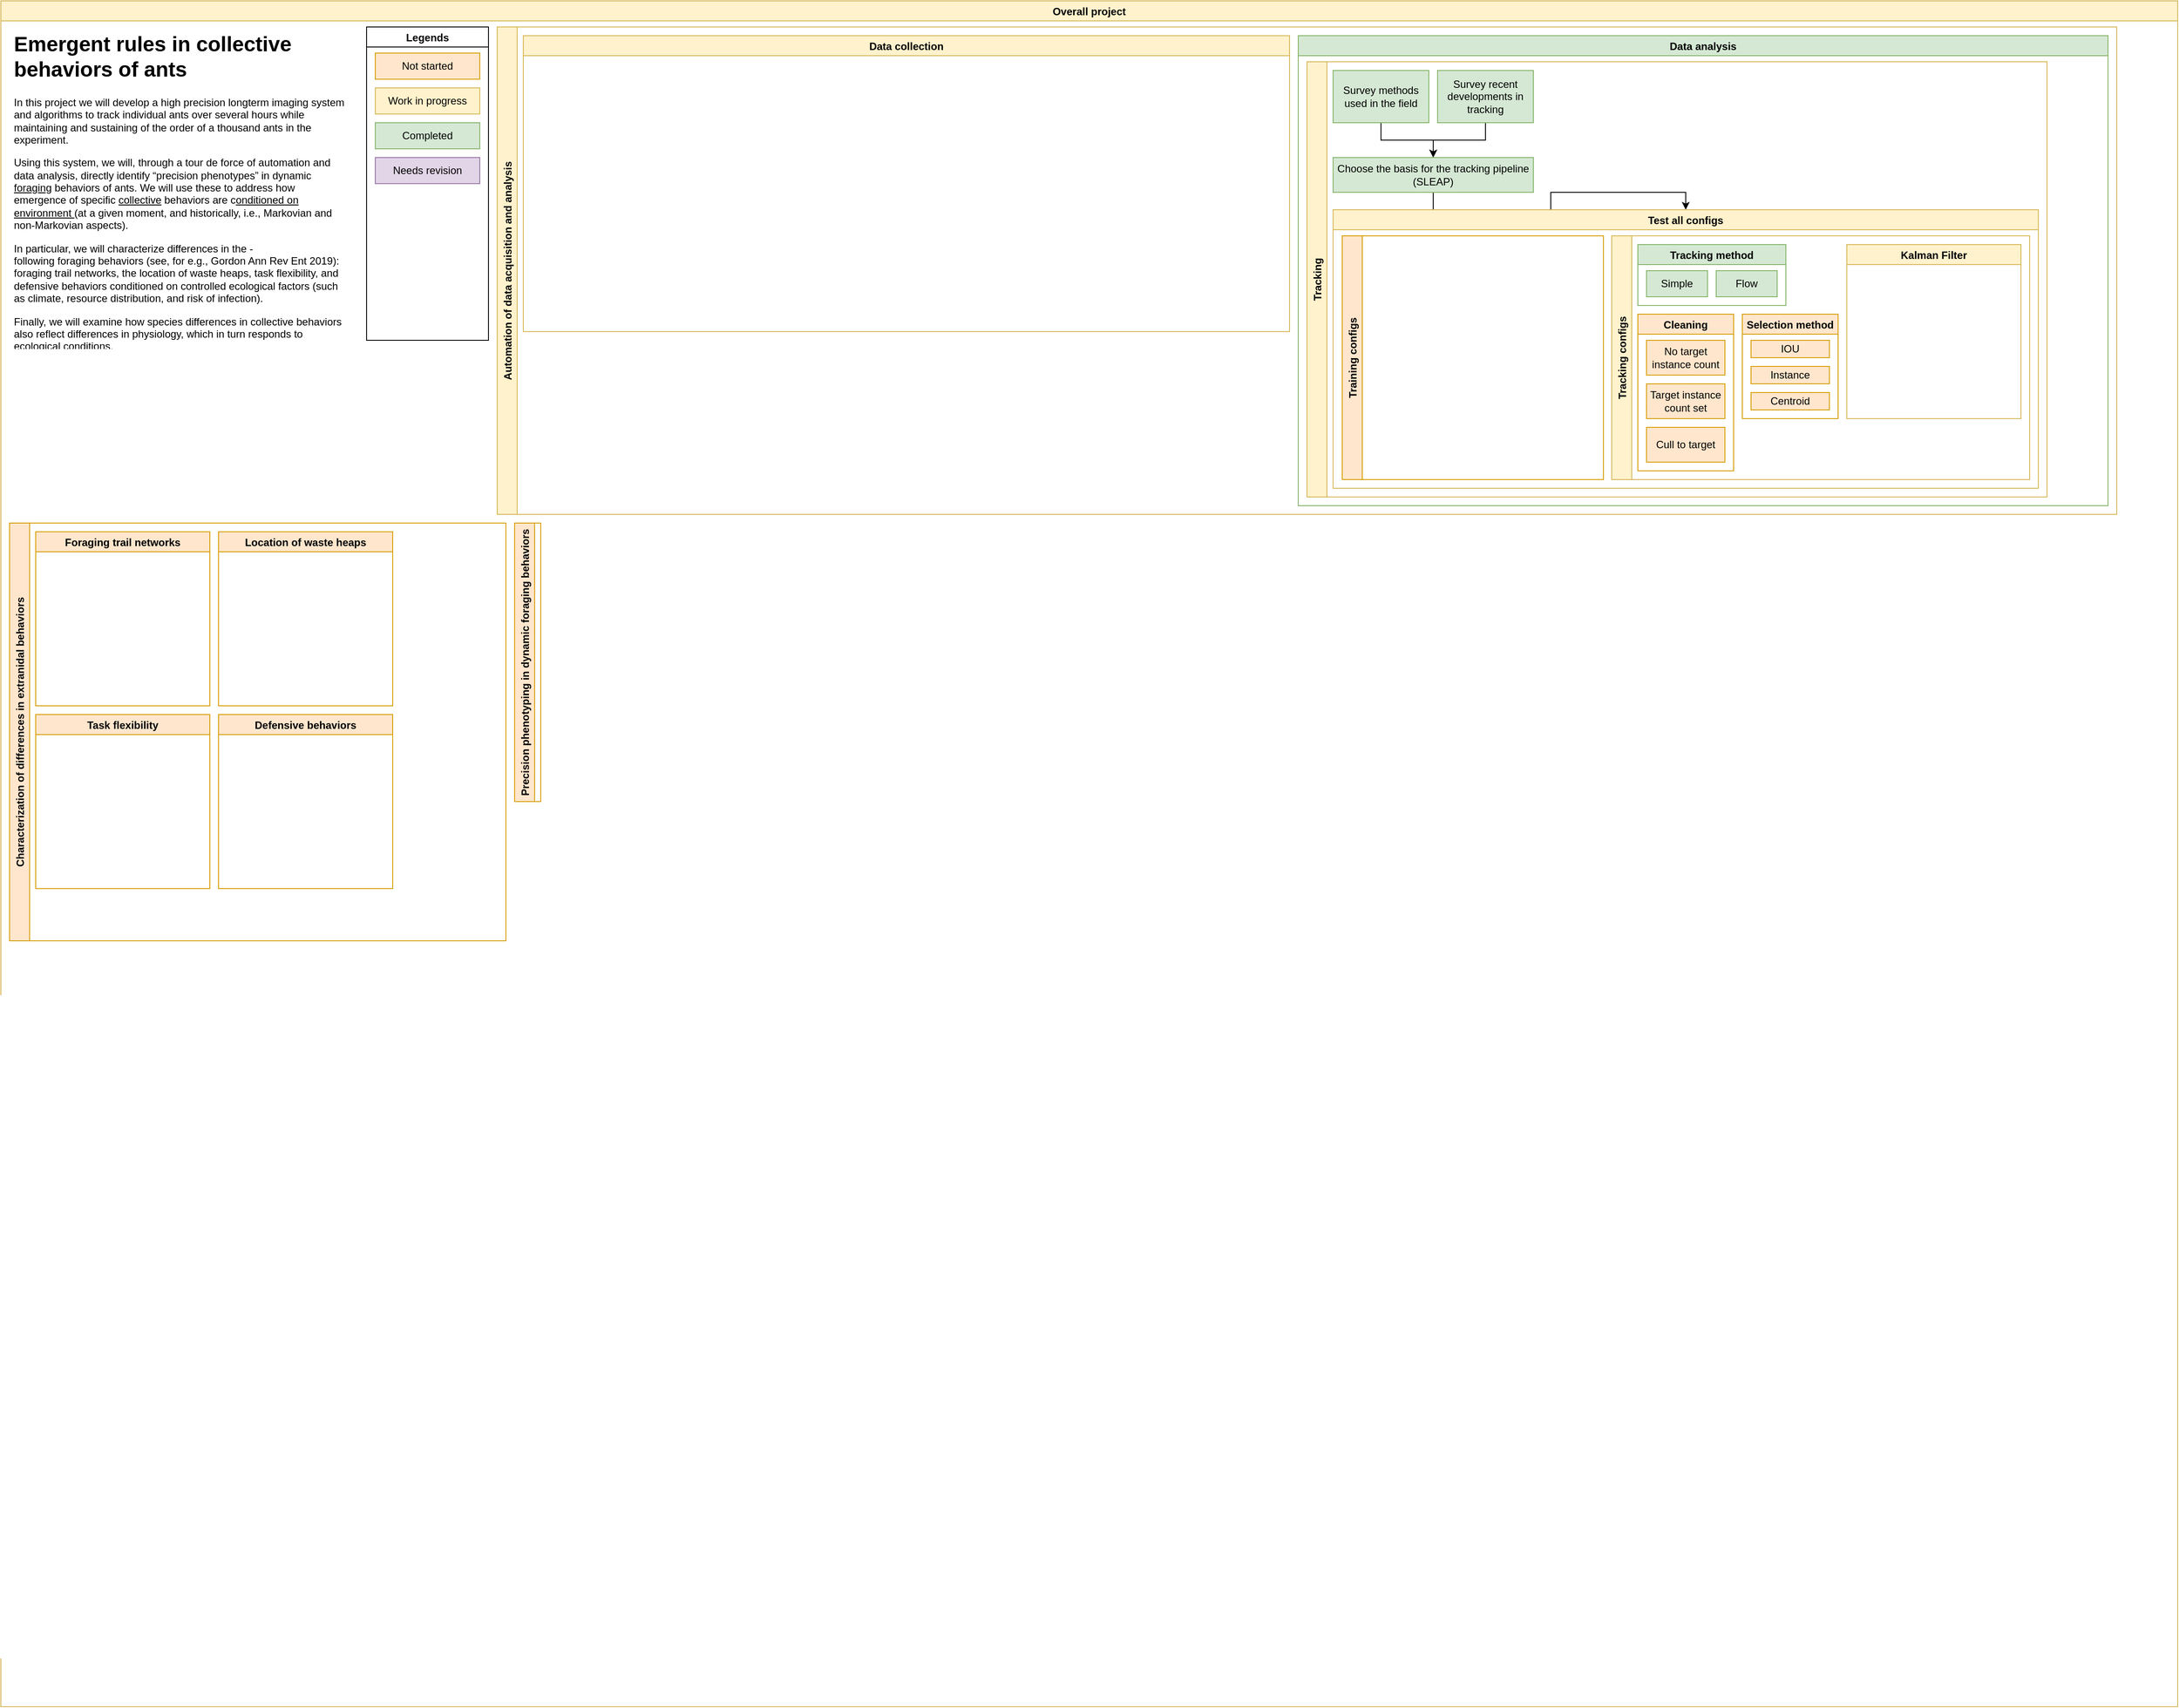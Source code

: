<mxfile version="16.2.4" type="github">
  <diagram id="KejE-rofOYYXHNYnUAWV" name="Page-1">
    <mxGraphModel dx="1730" dy="910" grid="1" gridSize="10" guides="1" tooltips="1" connect="1" arrows="1" fold="1" page="1" pageScale="1" pageWidth="850" pageHeight="1100" math="0" shadow="0">
      <root>
        <mxCell id="0" />
        <mxCell id="1" parent="0" />
        <mxCell id="04y9tH13Ilaf_oATNa0v-2" value="Overall project" style="swimlane;fillColor=#fff2cc;strokeColor=#d6b656;" vertex="1" parent="1">
          <mxGeometry x="720" y="170" width="2500" height="1960" as="geometry" />
        </mxCell>
        <mxCell id="04y9tH13Ilaf_oATNa0v-1" value="&lt;h1&gt;&lt;b&gt;Emergent rules in collective behaviors of ants&lt;/b&gt;&lt;/h1&gt;&lt;p&gt;In this project we will develop a high precision longterm imaging system&lt;br&gt; and algorithms to track individual ants over several hours while maintaining and sustaining of the order of a thousand ants in the experiment.&lt;/p&gt;&lt;p&gt;Using this system, we will, through a tour de force of automation and data analysis, directly identify “precision phenotypes” in dynamic &lt;u&gt;foraging&lt;/u&gt; behaviors of ants. We will use these to address how emergence of specific &lt;u&gt;collective&lt;/u&gt; behaviors are c&lt;u&gt;onditioned on environment &lt;/u&gt;(at a given moment, and historically, i.e., Markovian and non-Markovian aspects).&lt;/p&gt;&lt;p&gt;In particular, we will characterize differences in the -&lt;br&gt;following foraging behaviors (see, for e.g., Gordon Ann Rev Ent 2019): &lt;br&gt;foraging trail networks, the location of waste heaps, task flexibility, and defensive behaviors conditioned on controlled ecological factors (such as climate, resource distribution, and risk of infection).&lt;/p&gt;&lt;p&gt;Finally, we will examine how species differences in collective behaviors also reflect differences in physiology, which in turn responds to ecological conditions.&lt;/p&gt;" style="text;html=1;strokeColor=none;fillColor=none;spacing=5;spacingTop=-20;whiteSpace=wrap;overflow=hidden;rounded=0;" vertex="1" parent="04y9tH13Ilaf_oATNa0v-2">
          <mxGeometry x="10" y="30" width="390" height="370" as="geometry" />
        </mxCell>
        <mxCell id="04y9tH13Ilaf_oATNa0v-3" value="Automation of data acquisition and analysis" style="swimlane;horizontal=0;fillColor=#fff2cc;strokeColor=#d6b656;" vertex="1" parent="04y9tH13Ilaf_oATNa0v-2">
          <mxGeometry x="570" y="30" width="1860" height="560" as="geometry" />
        </mxCell>
        <mxCell id="04y9tH13Ilaf_oATNa0v-10" value="Data collection" style="swimlane;fillColor=#fff2cc;strokeColor=#d6b656;" vertex="1" parent="04y9tH13Ilaf_oATNa0v-3">
          <mxGeometry x="30" y="10" width="880" height="340" as="geometry">
            <mxRectangle x="30" y="10" width="120" height="23" as="alternateBounds" />
          </mxGeometry>
        </mxCell>
        <mxCell id="04y9tH13Ilaf_oATNa0v-11" value="Data analysis" style="swimlane;fillColor=#d5e8d4;strokeColor=#82b366;" vertex="1" parent="04y9tH13Ilaf_oATNa0v-3">
          <mxGeometry x="920" y="10" width="930" height="540" as="geometry" />
        </mxCell>
        <mxCell id="04y9tH13Ilaf_oATNa0v-20" value="Tracking" style="swimlane;horizontal=0;fillColor=#fff2cc;strokeColor=#d6b656;" vertex="1" parent="04y9tH13Ilaf_oATNa0v-11">
          <mxGeometry x="10" y="30" width="850" height="500" as="geometry" />
        </mxCell>
        <mxCell id="04y9tH13Ilaf_oATNa0v-24" style="edgeStyle=orthogonalEdgeStyle;rounded=0;orthogonalLoop=1;jettySize=auto;html=1;exitX=0.5;exitY=1;exitDx=0;exitDy=0;entryX=0.5;entryY=0;entryDx=0;entryDy=0;" edge="1" parent="04y9tH13Ilaf_oATNa0v-20" source="04y9tH13Ilaf_oATNa0v-18" target="04y9tH13Ilaf_oATNa0v-21">
          <mxGeometry relative="1" as="geometry">
            <Array as="points">
              <mxPoint x="85" y="90" />
              <mxPoint x="145" y="90" />
            </Array>
          </mxGeometry>
        </mxCell>
        <mxCell id="04y9tH13Ilaf_oATNa0v-18" value="Survey methods used in the field" style="rounded=0;whiteSpace=wrap;html=1;fillColor=#d5e8d4;strokeColor=#82b366;" vertex="1" parent="04y9tH13Ilaf_oATNa0v-20">
          <mxGeometry x="30" y="10" width="110" height="60" as="geometry" />
        </mxCell>
        <mxCell id="04y9tH13Ilaf_oATNa0v-25" style="edgeStyle=orthogonalEdgeStyle;rounded=0;orthogonalLoop=1;jettySize=auto;html=1;exitX=0.5;exitY=1;exitDx=0;exitDy=0;entryX=0.5;entryY=0;entryDx=0;entryDy=0;" edge="1" parent="04y9tH13Ilaf_oATNa0v-20" source="04y9tH13Ilaf_oATNa0v-19" target="04y9tH13Ilaf_oATNa0v-21">
          <mxGeometry relative="1" as="geometry">
            <Array as="points">
              <mxPoint x="205" y="90" />
              <mxPoint x="145" y="90" />
            </Array>
          </mxGeometry>
        </mxCell>
        <mxCell id="04y9tH13Ilaf_oATNa0v-19" value="Survey recent developments in tracking" style="rounded=0;whiteSpace=wrap;html=1;fillColor=#d5e8d4;strokeColor=#82b366;" vertex="1" parent="04y9tH13Ilaf_oATNa0v-20">
          <mxGeometry x="150" y="10" width="110" height="60" as="geometry" />
        </mxCell>
        <mxCell id="04y9tH13Ilaf_oATNa0v-27" style="edgeStyle=orthogonalEdgeStyle;rounded=0;orthogonalLoop=1;jettySize=auto;html=1;exitX=0.5;exitY=1;exitDx=0;exitDy=0;entryX=0.5;entryY=0;entryDx=0;entryDy=0;" edge="1" parent="04y9tH13Ilaf_oATNa0v-20" source="04y9tH13Ilaf_oATNa0v-21" target="04y9tH13Ilaf_oATNa0v-26">
          <mxGeometry relative="1" as="geometry" />
        </mxCell>
        <mxCell id="04y9tH13Ilaf_oATNa0v-21" value="Choose the basis for the tracking pipeline&lt;br&gt;(SLEAP)" style="rounded=0;whiteSpace=wrap;html=1;fillColor=#d5e8d4;strokeColor=#82b366;" vertex="1" parent="04y9tH13Ilaf_oATNa0v-20">
          <mxGeometry x="30" y="110" width="230" height="40" as="geometry" />
        </mxCell>
        <mxCell id="04y9tH13Ilaf_oATNa0v-26" value="Test all configs" style="swimlane;fillColor=#fff2cc;strokeColor=#d6b656;" vertex="1" parent="04y9tH13Ilaf_oATNa0v-20">
          <mxGeometry x="30" y="170" width="810" height="320" as="geometry" />
        </mxCell>
        <mxCell id="04y9tH13Ilaf_oATNa0v-30" value="Training configs" style="swimlane;horizontal=0;fillColor=#ffe6cc;strokeColor=#d79b00;" vertex="1" parent="04y9tH13Ilaf_oATNa0v-26">
          <mxGeometry x="10.5" y="30" width="300" height="280" as="geometry" />
        </mxCell>
        <mxCell id="04y9tH13Ilaf_oATNa0v-29" value="Tracking configs" style="swimlane;horizontal=0;fillColor=#fff2cc;strokeColor=#d6b656;" vertex="1" parent="04y9tH13Ilaf_oATNa0v-26">
          <mxGeometry x="320" y="30" width="480" height="280" as="geometry" />
        </mxCell>
        <mxCell id="04y9tH13Ilaf_oATNa0v-31" value="Tracking method" style="swimlane;fillColor=#d5e8d4;strokeColor=#82b366;" vertex="1" parent="04y9tH13Ilaf_oATNa0v-29">
          <mxGeometry x="30" y="10" width="170" height="70" as="geometry" />
        </mxCell>
        <mxCell id="04y9tH13Ilaf_oATNa0v-32" value="Simple" style="rounded=0;whiteSpace=wrap;html=1;fillColor=#d5e8d4;strokeColor=#82b366;" vertex="1" parent="04y9tH13Ilaf_oATNa0v-31">
          <mxGeometry x="10" y="30" width="70" height="30" as="geometry" />
        </mxCell>
        <mxCell id="04y9tH13Ilaf_oATNa0v-33" value="Flow" style="rounded=0;whiteSpace=wrap;html=1;fillColor=#d5e8d4;strokeColor=#82b366;" vertex="1" parent="04y9tH13Ilaf_oATNa0v-31">
          <mxGeometry x="90" y="30" width="70" height="30" as="geometry" />
        </mxCell>
        <mxCell id="04y9tH13Ilaf_oATNa0v-34" value="Cleaning" style="swimlane;fillColor=#ffe6cc;strokeColor=#d79b00;" vertex="1" parent="04y9tH13Ilaf_oATNa0v-29">
          <mxGeometry x="30" y="90" width="110" height="180" as="geometry" />
        </mxCell>
        <mxCell id="04y9tH13Ilaf_oATNa0v-35" value="No target instance count" style="rounded=0;whiteSpace=wrap;html=1;fillColor=#ffe6cc;strokeColor=#d79b00;" vertex="1" parent="04y9tH13Ilaf_oATNa0v-34">
          <mxGeometry x="10" y="30" width="90" height="40" as="geometry" />
        </mxCell>
        <mxCell id="04y9tH13Ilaf_oATNa0v-36" value="Target instance count set" style="rounded=0;whiteSpace=wrap;html=1;fillColor=#ffe6cc;strokeColor=#d79b00;" vertex="1" parent="04y9tH13Ilaf_oATNa0v-34">
          <mxGeometry x="10" y="80" width="90" height="40" as="geometry" />
        </mxCell>
        <mxCell id="04y9tH13Ilaf_oATNa0v-37" value="Cull to target" style="rounded=0;whiteSpace=wrap;html=1;fillColor=#ffe6cc;strokeColor=#d79b00;" vertex="1" parent="04y9tH13Ilaf_oATNa0v-34">
          <mxGeometry x="10" y="130" width="90" height="40" as="geometry" />
        </mxCell>
        <mxCell id="04y9tH13Ilaf_oATNa0v-38" value="Selection method" style="swimlane;fillColor=#ffe6cc;strokeColor=#d79b00;" vertex="1" parent="04y9tH13Ilaf_oATNa0v-29">
          <mxGeometry x="150" y="90" width="110" height="120" as="geometry" />
        </mxCell>
        <mxCell id="04y9tH13Ilaf_oATNa0v-39" value="IOU" style="rounded=0;whiteSpace=wrap;html=1;fillColor=#ffe6cc;strokeColor=#d79b00;" vertex="1" parent="04y9tH13Ilaf_oATNa0v-38">
          <mxGeometry x="10" y="30" width="90" height="20" as="geometry" />
        </mxCell>
        <mxCell id="04y9tH13Ilaf_oATNa0v-40" value="Instance" style="rounded=0;whiteSpace=wrap;html=1;fillColor=#ffe6cc;strokeColor=#d79b00;" vertex="1" parent="04y9tH13Ilaf_oATNa0v-38">
          <mxGeometry x="10" y="60" width="90" height="20" as="geometry" />
        </mxCell>
        <mxCell id="04y9tH13Ilaf_oATNa0v-41" value="Centroid" style="rounded=0;whiteSpace=wrap;html=1;fillColor=#ffe6cc;strokeColor=#d79b00;" vertex="1" parent="04y9tH13Ilaf_oATNa0v-38">
          <mxGeometry x="10" y="90" width="90" height="20" as="geometry" />
        </mxCell>
        <mxCell id="04y9tH13Ilaf_oATNa0v-42" value="Kalman Filter" style="swimlane;fillColor=#fff2cc;strokeColor=#d6b656;" vertex="1" parent="04y9tH13Ilaf_oATNa0v-29">
          <mxGeometry x="270" y="10" width="200" height="200" as="geometry" />
        </mxCell>
        <mxCell id="04y9tH13Ilaf_oATNa0v-4" value="Precision phenotyping in dynamic foraging behaviors" style="swimlane;horizontal=0;fillColor=#ffe6cc;strokeColor=#d79b00;" vertex="1" collapsed="1" parent="04y9tH13Ilaf_oATNa0v-2">
          <mxGeometry x="590" y="600" width="30" height="320" as="geometry">
            <mxRectangle x="590" y="410" width="390" height="480" as="alternateBounds" />
          </mxGeometry>
        </mxCell>
        <mxCell id="04y9tH13Ilaf_oATNa0v-5" value="Characterization of differences in extranidal behaviors" style="swimlane;horizontal=0;fillColor=#ffe6cc;strokeColor=#d79b00;" vertex="1" parent="04y9tH13Ilaf_oATNa0v-2">
          <mxGeometry x="10" y="600" width="570" height="480" as="geometry">
            <mxRectangle x="10" y="410" width="30" height="330" as="alternateBounds" />
          </mxGeometry>
        </mxCell>
        <mxCell id="04y9tH13Ilaf_oATNa0v-6" value="Foraging trail networks" style="swimlane;fillColor=#ffe6cc;strokeColor=#d79b00;" vertex="1" parent="04y9tH13Ilaf_oATNa0v-5">
          <mxGeometry x="30" y="10" width="200" height="200" as="geometry" />
        </mxCell>
        <mxCell id="04y9tH13Ilaf_oATNa0v-7" value="Location of waste heaps" style="swimlane;fillColor=#ffe6cc;strokeColor=#d79b00;" vertex="1" parent="04y9tH13Ilaf_oATNa0v-5">
          <mxGeometry x="240" y="10" width="200" height="200" as="geometry" />
        </mxCell>
        <mxCell id="04y9tH13Ilaf_oATNa0v-8" value="Task flexibility" style="swimlane;fillColor=#ffe6cc;strokeColor=#d79b00;" vertex="1" parent="04y9tH13Ilaf_oATNa0v-5">
          <mxGeometry x="30" y="220" width="200" height="200" as="geometry" />
        </mxCell>
        <mxCell id="04y9tH13Ilaf_oATNa0v-9" value="Defensive behaviors" style="swimlane;fillColor=#ffe6cc;strokeColor=#d79b00;" vertex="1" parent="04y9tH13Ilaf_oATNa0v-5">
          <mxGeometry x="240" y="220" width="200" height="200" as="geometry" />
        </mxCell>
        <mxCell id="04y9tH13Ilaf_oATNa0v-12" value="Legends" style="swimlane;" vertex="1" parent="04y9tH13Ilaf_oATNa0v-2">
          <mxGeometry x="420" y="30" width="140" height="360" as="geometry" />
        </mxCell>
        <mxCell id="04y9tH13Ilaf_oATNa0v-13" value="Not started" style="rounded=0;whiteSpace=wrap;html=1;fillColor=#ffe6cc;strokeColor=#d79b00;" vertex="1" parent="04y9tH13Ilaf_oATNa0v-12">
          <mxGeometry x="10" y="30" width="120" height="30" as="geometry" />
        </mxCell>
        <mxCell id="04y9tH13Ilaf_oATNa0v-14" value="Work in progress" style="rounded=0;whiteSpace=wrap;html=1;fillColor=#fff2cc;strokeColor=#d6b656;" vertex="1" parent="04y9tH13Ilaf_oATNa0v-12">
          <mxGeometry x="10" y="70" width="120" height="30" as="geometry" />
        </mxCell>
        <mxCell id="04y9tH13Ilaf_oATNa0v-15" value="Completed" style="rounded=0;whiteSpace=wrap;html=1;fillColor=#d5e8d4;strokeColor=#82b366;" vertex="1" parent="04y9tH13Ilaf_oATNa0v-12">
          <mxGeometry x="10" y="110" width="120" height="30" as="geometry" />
        </mxCell>
        <mxCell id="04y9tH13Ilaf_oATNa0v-16" value="Needs revision" style="rounded=0;whiteSpace=wrap;html=1;fillColor=#e1d5e7;strokeColor=#9673a6;" vertex="1" parent="04y9tH13Ilaf_oATNa0v-12">
          <mxGeometry x="10" y="150" width="120" height="30" as="geometry" />
        </mxCell>
      </root>
    </mxGraphModel>
  </diagram>
</mxfile>
